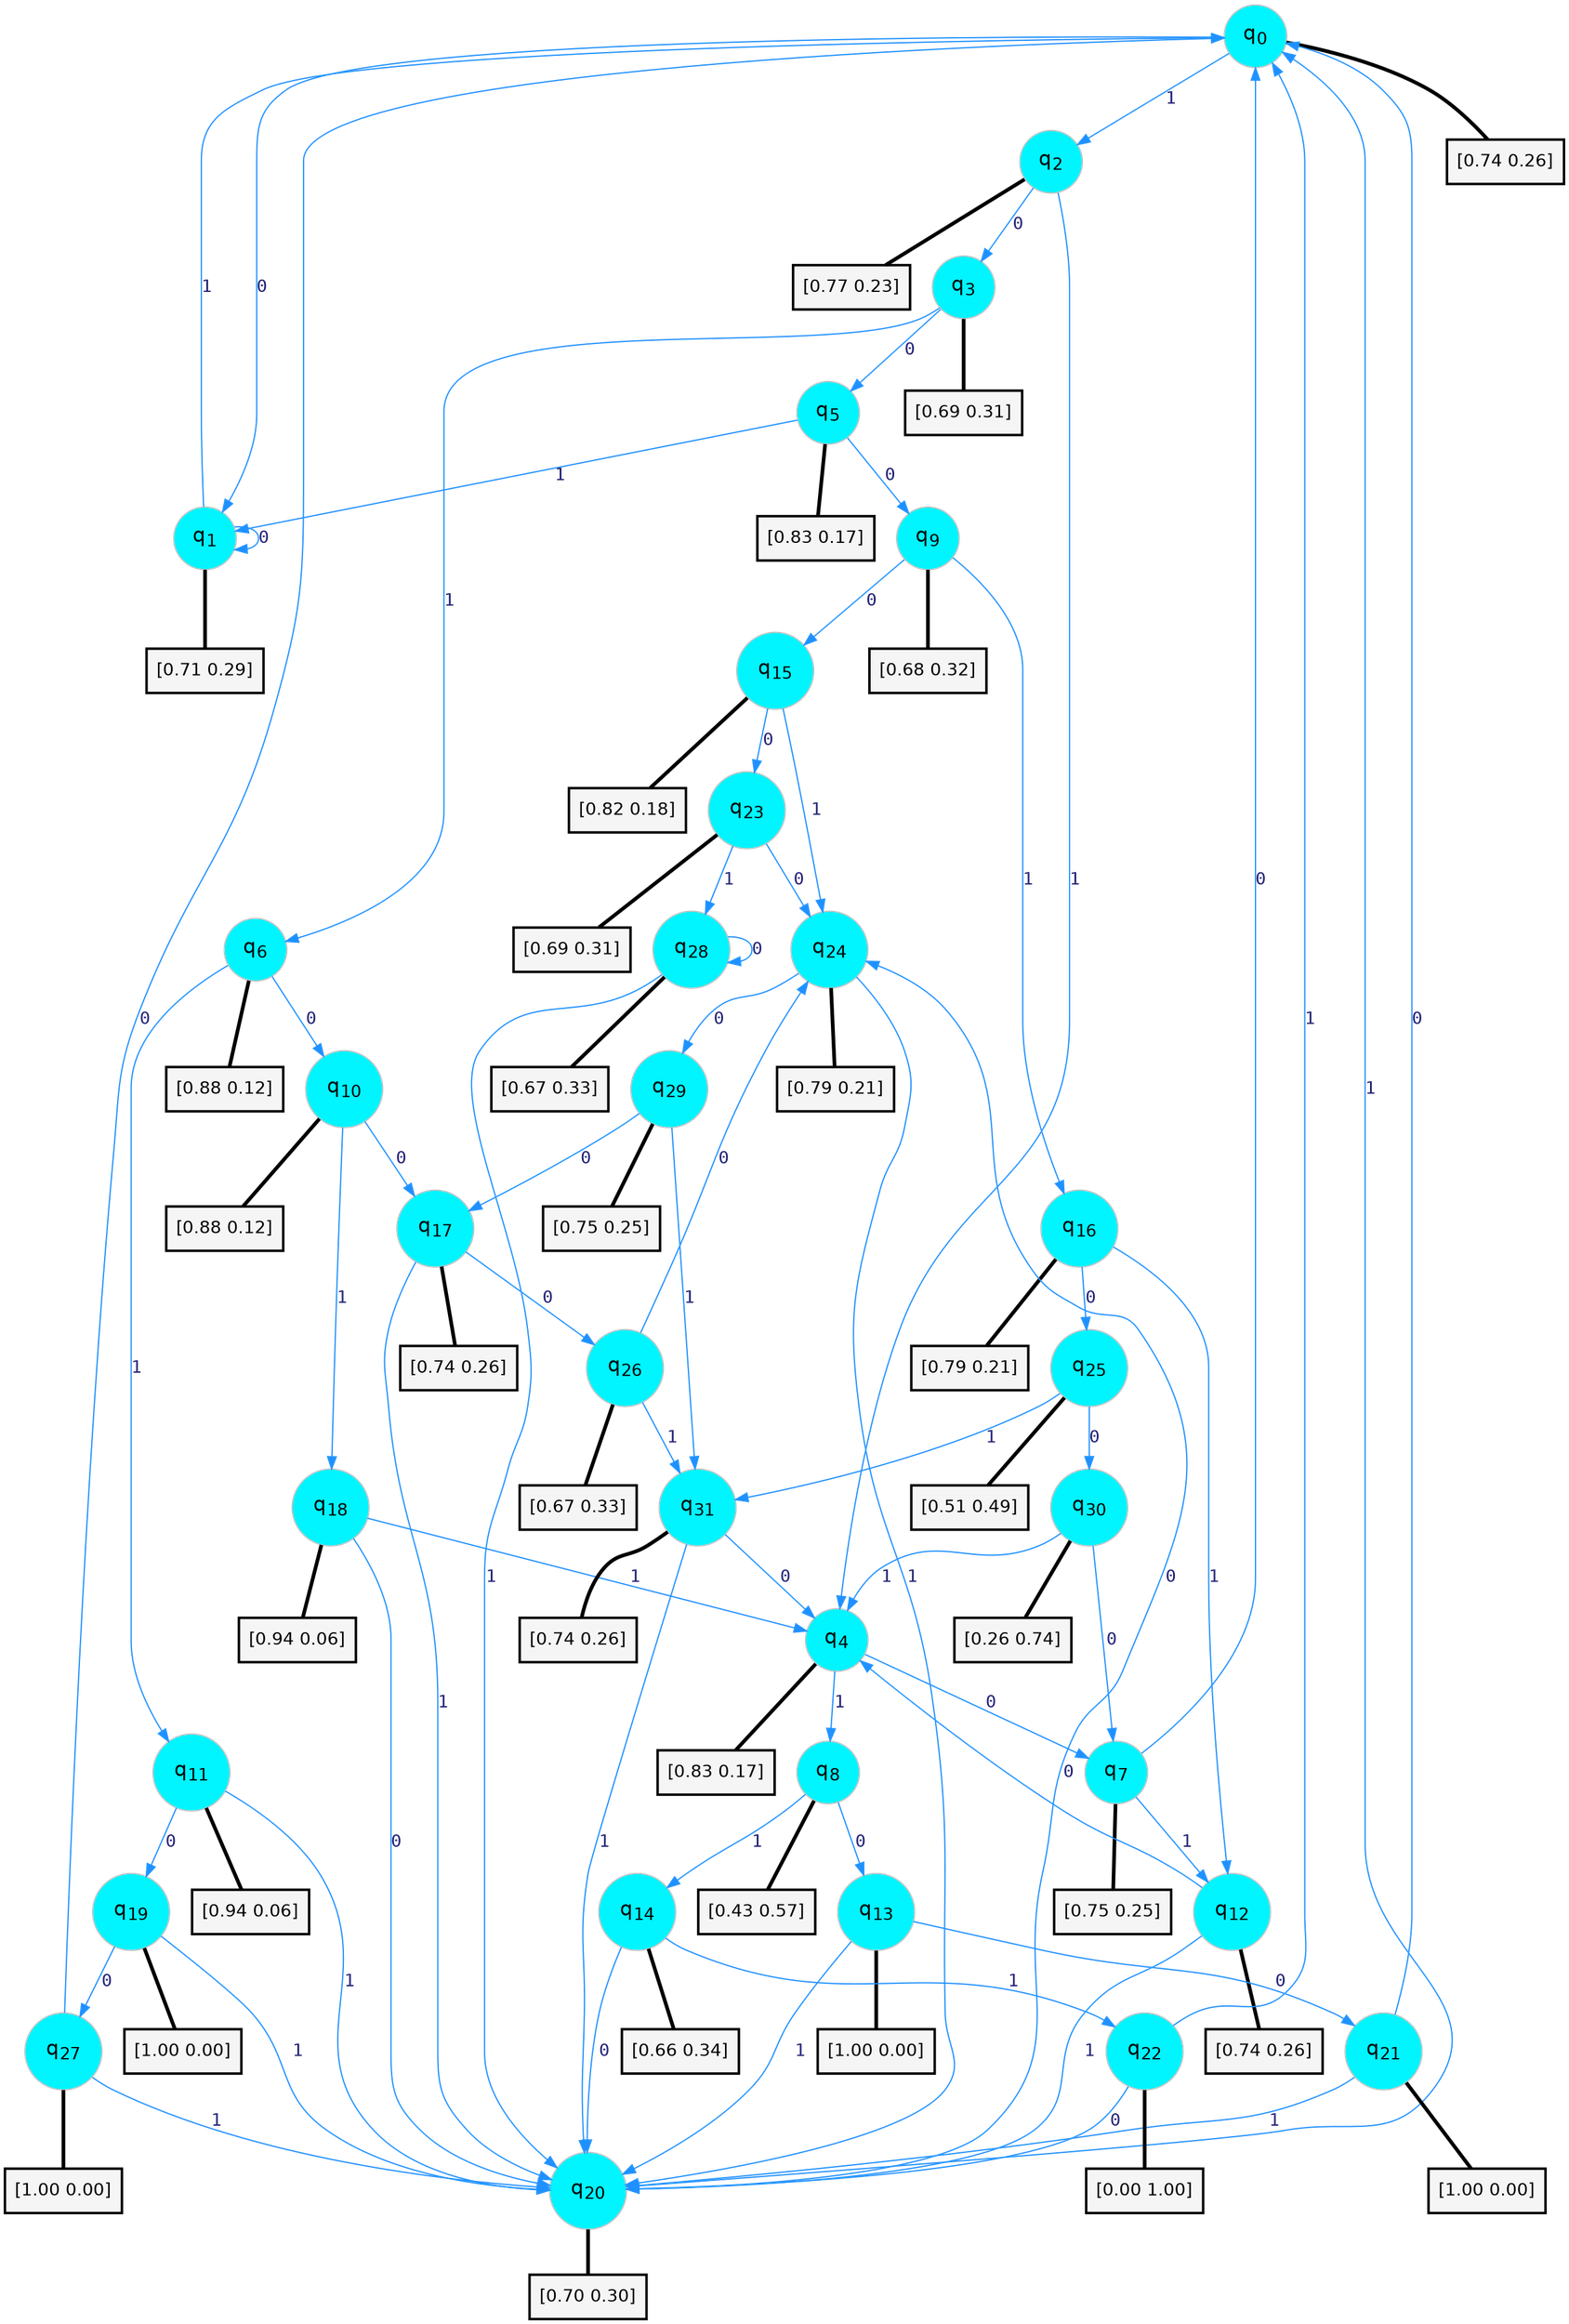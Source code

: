 digraph G {
graph [
bgcolor=transparent, dpi=300, rankdir=TD, size="40,25"];
node [
color=gray, fillcolor=turquoise1, fontcolor=black, fontname=Helvetica, fontsize=16, fontweight=bold, shape=circle, style=filled];
edge [
arrowsize=1, color=dodgerblue1, fontcolor=midnightblue, fontname=courier, fontweight=bold, penwidth=1, style=solid, weight=20];
0[label=<q<SUB>0</SUB>>];
1[label=<q<SUB>1</SUB>>];
2[label=<q<SUB>2</SUB>>];
3[label=<q<SUB>3</SUB>>];
4[label=<q<SUB>4</SUB>>];
5[label=<q<SUB>5</SUB>>];
6[label=<q<SUB>6</SUB>>];
7[label=<q<SUB>7</SUB>>];
8[label=<q<SUB>8</SUB>>];
9[label=<q<SUB>9</SUB>>];
10[label=<q<SUB>10</SUB>>];
11[label=<q<SUB>11</SUB>>];
12[label=<q<SUB>12</SUB>>];
13[label=<q<SUB>13</SUB>>];
14[label=<q<SUB>14</SUB>>];
15[label=<q<SUB>15</SUB>>];
16[label=<q<SUB>16</SUB>>];
17[label=<q<SUB>17</SUB>>];
18[label=<q<SUB>18</SUB>>];
19[label=<q<SUB>19</SUB>>];
20[label=<q<SUB>20</SUB>>];
21[label=<q<SUB>21</SUB>>];
22[label=<q<SUB>22</SUB>>];
23[label=<q<SUB>23</SUB>>];
24[label=<q<SUB>24</SUB>>];
25[label=<q<SUB>25</SUB>>];
26[label=<q<SUB>26</SUB>>];
27[label=<q<SUB>27</SUB>>];
28[label=<q<SUB>28</SUB>>];
29[label=<q<SUB>29</SUB>>];
30[label=<q<SUB>30</SUB>>];
31[label=<q<SUB>31</SUB>>];
32[label="[0.74 0.26]", shape=box,fontcolor=black, fontname=Helvetica, fontsize=14, penwidth=2, fillcolor=whitesmoke,color=black];
33[label="[0.71 0.29]", shape=box,fontcolor=black, fontname=Helvetica, fontsize=14, penwidth=2, fillcolor=whitesmoke,color=black];
34[label="[0.77 0.23]", shape=box,fontcolor=black, fontname=Helvetica, fontsize=14, penwidth=2, fillcolor=whitesmoke,color=black];
35[label="[0.69 0.31]", shape=box,fontcolor=black, fontname=Helvetica, fontsize=14, penwidth=2, fillcolor=whitesmoke,color=black];
36[label="[0.83 0.17]", shape=box,fontcolor=black, fontname=Helvetica, fontsize=14, penwidth=2, fillcolor=whitesmoke,color=black];
37[label="[0.83 0.17]", shape=box,fontcolor=black, fontname=Helvetica, fontsize=14, penwidth=2, fillcolor=whitesmoke,color=black];
38[label="[0.88 0.12]", shape=box,fontcolor=black, fontname=Helvetica, fontsize=14, penwidth=2, fillcolor=whitesmoke,color=black];
39[label="[0.75 0.25]", shape=box,fontcolor=black, fontname=Helvetica, fontsize=14, penwidth=2, fillcolor=whitesmoke,color=black];
40[label="[0.43 0.57]", shape=box,fontcolor=black, fontname=Helvetica, fontsize=14, penwidth=2, fillcolor=whitesmoke,color=black];
41[label="[0.68 0.32]", shape=box,fontcolor=black, fontname=Helvetica, fontsize=14, penwidth=2, fillcolor=whitesmoke,color=black];
42[label="[0.88 0.12]", shape=box,fontcolor=black, fontname=Helvetica, fontsize=14, penwidth=2, fillcolor=whitesmoke,color=black];
43[label="[0.94 0.06]", shape=box,fontcolor=black, fontname=Helvetica, fontsize=14, penwidth=2, fillcolor=whitesmoke,color=black];
44[label="[0.74 0.26]", shape=box,fontcolor=black, fontname=Helvetica, fontsize=14, penwidth=2, fillcolor=whitesmoke,color=black];
45[label="[1.00 0.00]", shape=box,fontcolor=black, fontname=Helvetica, fontsize=14, penwidth=2, fillcolor=whitesmoke,color=black];
46[label="[0.66 0.34]", shape=box,fontcolor=black, fontname=Helvetica, fontsize=14, penwidth=2, fillcolor=whitesmoke,color=black];
47[label="[0.82 0.18]", shape=box,fontcolor=black, fontname=Helvetica, fontsize=14, penwidth=2, fillcolor=whitesmoke,color=black];
48[label="[0.79 0.21]", shape=box,fontcolor=black, fontname=Helvetica, fontsize=14, penwidth=2, fillcolor=whitesmoke,color=black];
49[label="[0.74 0.26]", shape=box,fontcolor=black, fontname=Helvetica, fontsize=14, penwidth=2, fillcolor=whitesmoke,color=black];
50[label="[0.94 0.06]", shape=box,fontcolor=black, fontname=Helvetica, fontsize=14, penwidth=2, fillcolor=whitesmoke,color=black];
51[label="[1.00 0.00]", shape=box,fontcolor=black, fontname=Helvetica, fontsize=14, penwidth=2, fillcolor=whitesmoke,color=black];
52[label="[0.70 0.30]", shape=box,fontcolor=black, fontname=Helvetica, fontsize=14, penwidth=2, fillcolor=whitesmoke,color=black];
53[label="[1.00 0.00]", shape=box,fontcolor=black, fontname=Helvetica, fontsize=14, penwidth=2, fillcolor=whitesmoke,color=black];
54[label="[0.00 1.00]", shape=box,fontcolor=black, fontname=Helvetica, fontsize=14, penwidth=2, fillcolor=whitesmoke,color=black];
55[label="[0.69 0.31]", shape=box,fontcolor=black, fontname=Helvetica, fontsize=14, penwidth=2, fillcolor=whitesmoke,color=black];
56[label="[0.79 0.21]", shape=box,fontcolor=black, fontname=Helvetica, fontsize=14, penwidth=2, fillcolor=whitesmoke,color=black];
57[label="[0.51 0.49]", shape=box,fontcolor=black, fontname=Helvetica, fontsize=14, penwidth=2, fillcolor=whitesmoke,color=black];
58[label="[0.67 0.33]", shape=box,fontcolor=black, fontname=Helvetica, fontsize=14, penwidth=2, fillcolor=whitesmoke,color=black];
59[label="[1.00 0.00]", shape=box,fontcolor=black, fontname=Helvetica, fontsize=14, penwidth=2, fillcolor=whitesmoke,color=black];
60[label="[0.67 0.33]", shape=box,fontcolor=black, fontname=Helvetica, fontsize=14, penwidth=2, fillcolor=whitesmoke,color=black];
61[label="[0.75 0.25]", shape=box,fontcolor=black, fontname=Helvetica, fontsize=14, penwidth=2, fillcolor=whitesmoke,color=black];
62[label="[0.26 0.74]", shape=box,fontcolor=black, fontname=Helvetica, fontsize=14, penwidth=2, fillcolor=whitesmoke,color=black];
63[label="[0.74 0.26]", shape=box,fontcolor=black, fontname=Helvetica, fontsize=14, penwidth=2, fillcolor=whitesmoke,color=black];
0->1 [label=0];
0->2 [label=1];
0->32 [arrowhead=none, penwidth=3,color=black];
1->1 [label=0];
1->0 [label=1];
1->33 [arrowhead=none, penwidth=3,color=black];
2->3 [label=0];
2->4 [label=1];
2->34 [arrowhead=none, penwidth=3,color=black];
3->5 [label=0];
3->6 [label=1];
3->35 [arrowhead=none, penwidth=3,color=black];
4->7 [label=0];
4->8 [label=1];
4->36 [arrowhead=none, penwidth=3,color=black];
5->9 [label=0];
5->1 [label=1];
5->37 [arrowhead=none, penwidth=3,color=black];
6->10 [label=0];
6->11 [label=1];
6->38 [arrowhead=none, penwidth=3,color=black];
7->0 [label=0];
7->12 [label=1];
7->39 [arrowhead=none, penwidth=3,color=black];
8->13 [label=0];
8->14 [label=1];
8->40 [arrowhead=none, penwidth=3,color=black];
9->15 [label=0];
9->16 [label=1];
9->41 [arrowhead=none, penwidth=3,color=black];
10->17 [label=0];
10->18 [label=1];
10->42 [arrowhead=none, penwidth=3,color=black];
11->19 [label=0];
11->20 [label=1];
11->43 [arrowhead=none, penwidth=3,color=black];
12->4 [label=0];
12->20 [label=1];
12->44 [arrowhead=none, penwidth=3,color=black];
13->21 [label=0];
13->20 [label=1];
13->45 [arrowhead=none, penwidth=3,color=black];
14->20 [label=0];
14->22 [label=1];
14->46 [arrowhead=none, penwidth=3,color=black];
15->23 [label=0];
15->24 [label=1];
15->47 [arrowhead=none, penwidth=3,color=black];
16->25 [label=0];
16->12 [label=1];
16->48 [arrowhead=none, penwidth=3,color=black];
17->26 [label=0];
17->20 [label=1];
17->49 [arrowhead=none, penwidth=3,color=black];
18->20 [label=0];
18->4 [label=1];
18->50 [arrowhead=none, penwidth=3,color=black];
19->27 [label=0];
19->20 [label=1];
19->51 [arrowhead=none, penwidth=3,color=black];
20->24 [label=0];
20->0 [label=1];
20->52 [arrowhead=none, penwidth=3,color=black];
21->0 [label=0];
21->20 [label=1];
21->53 [arrowhead=none, penwidth=3,color=black];
22->20 [label=0];
22->0 [label=1];
22->54 [arrowhead=none, penwidth=3,color=black];
23->24 [label=0];
23->28 [label=1];
23->55 [arrowhead=none, penwidth=3,color=black];
24->29 [label=0];
24->20 [label=1];
24->56 [arrowhead=none, penwidth=3,color=black];
25->30 [label=0];
25->31 [label=1];
25->57 [arrowhead=none, penwidth=3,color=black];
26->24 [label=0];
26->31 [label=1];
26->58 [arrowhead=none, penwidth=3,color=black];
27->0 [label=0];
27->20 [label=1];
27->59 [arrowhead=none, penwidth=3,color=black];
28->28 [label=0];
28->20 [label=1];
28->60 [arrowhead=none, penwidth=3,color=black];
29->17 [label=0];
29->31 [label=1];
29->61 [arrowhead=none, penwidth=3,color=black];
30->7 [label=0];
30->4 [label=1];
30->62 [arrowhead=none, penwidth=3,color=black];
31->4 [label=0];
31->20 [label=1];
31->63 [arrowhead=none, penwidth=3,color=black];
}
